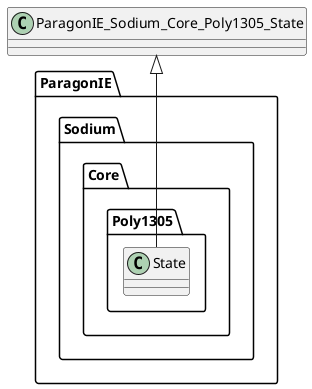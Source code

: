 @startuml
class ParagonIE.Sodium.Core.Poly1305.State
ParagonIE_Sodium_Core_Poly1305_State <|-- ParagonIE.Sodium.Core.Poly1305.State

@enduml
